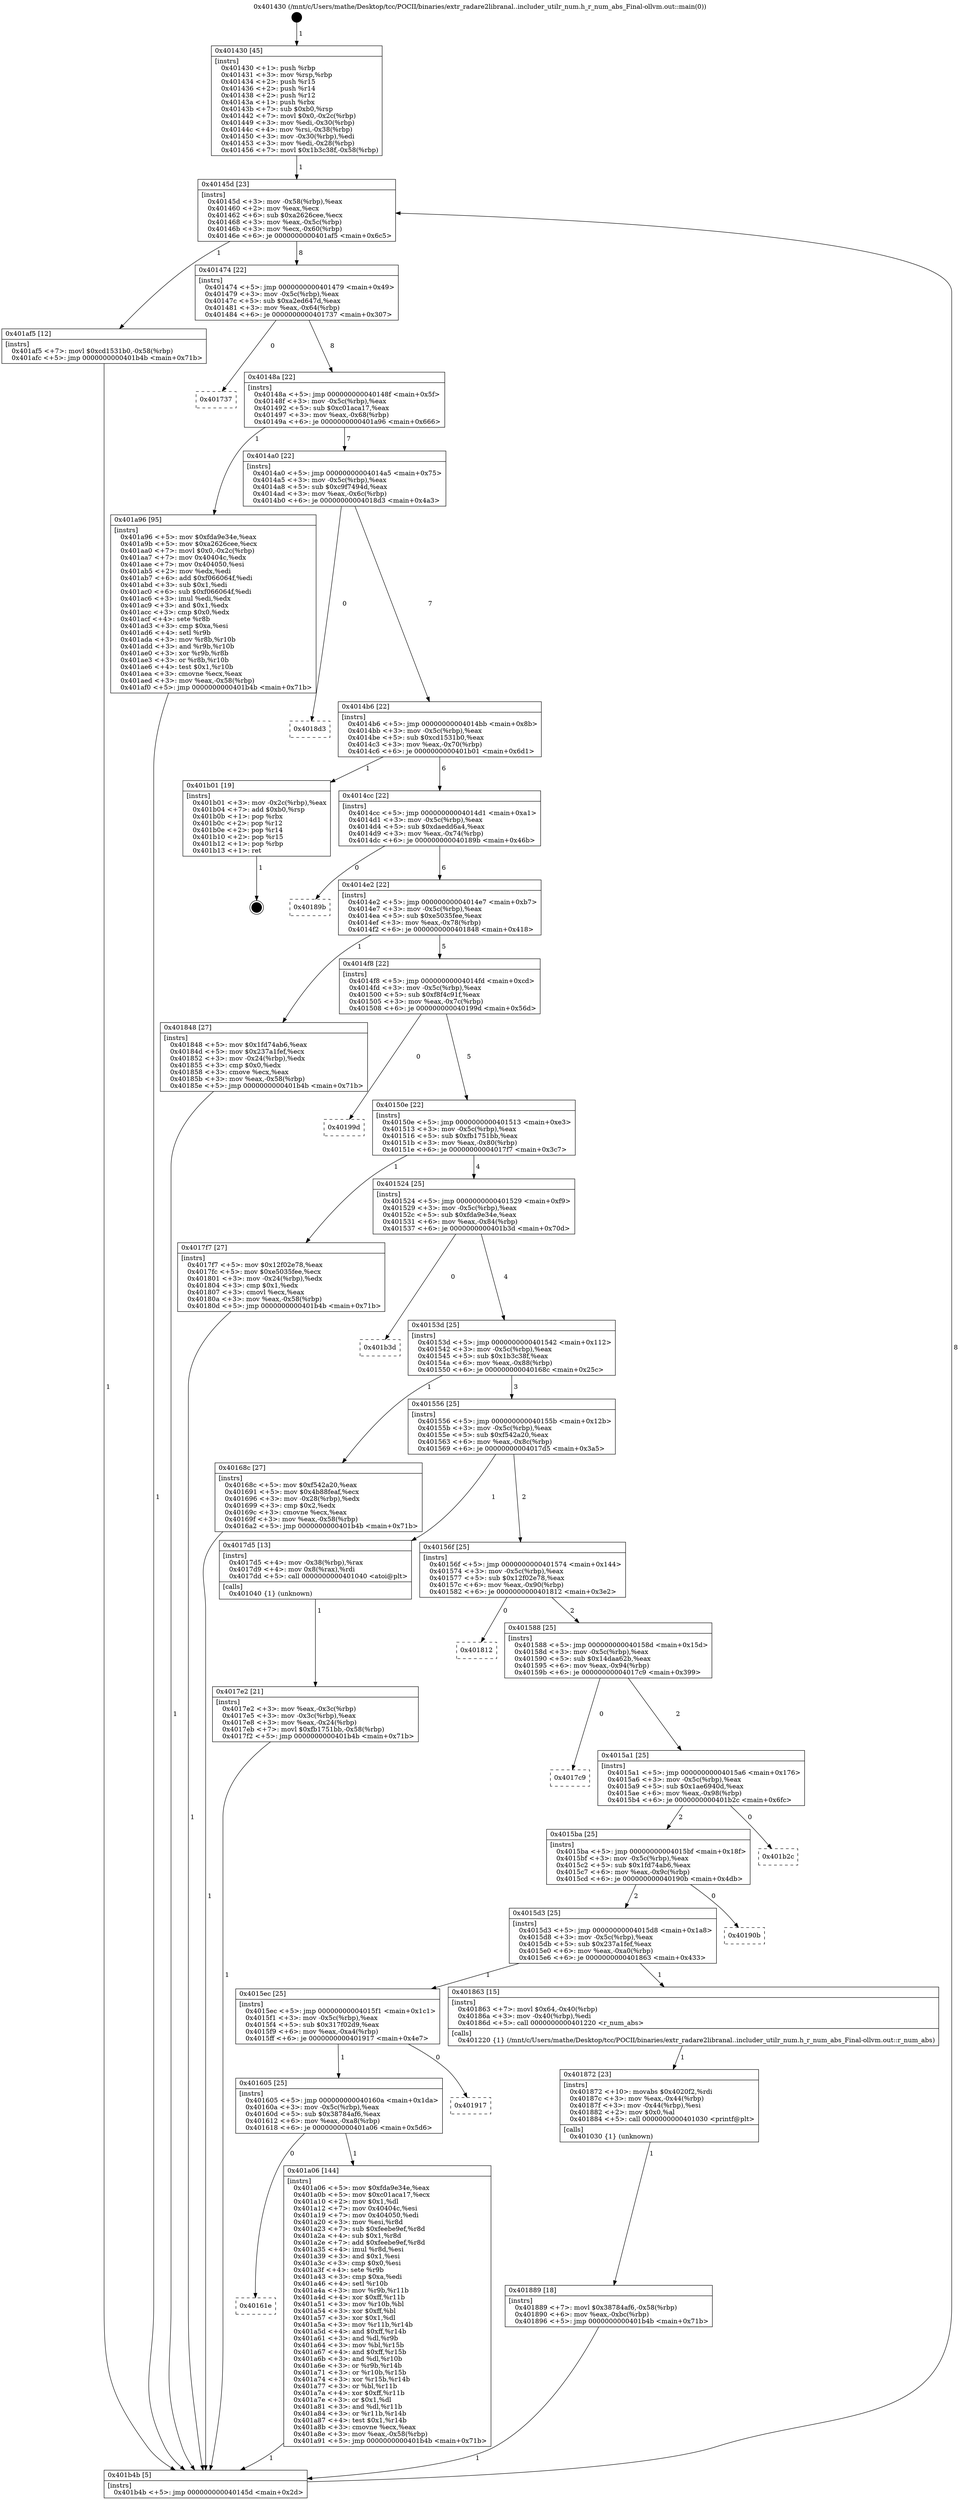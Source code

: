 digraph "0x401430" {
  label = "0x401430 (/mnt/c/Users/mathe/Desktop/tcc/POCII/binaries/extr_radare2libranal..includer_utilr_num.h_r_num_abs_Final-ollvm.out::main(0))"
  labelloc = "t"
  node[shape=record]

  Entry [label="",width=0.3,height=0.3,shape=circle,fillcolor=black,style=filled]
  "0x40145d" [label="{
     0x40145d [23]\l
     | [instrs]\l
     &nbsp;&nbsp;0x40145d \<+3\>: mov -0x58(%rbp),%eax\l
     &nbsp;&nbsp;0x401460 \<+2\>: mov %eax,%ecx\l
     &nbsp;&nbsp;0x401462 \<+6\>: sub $0xa2626cee,%ecx\l
     &nbsp;&nbsp;0x401468 \<+3\>: mov %eax,-0x5c(%rbp)\l
     &nbsp;&nbsp;0x40146b \<+3\>: mov %ecx,-0x60(%rbp)\l
     &nbsp;&nbsp;0x40146e \<+6\>: je 0000000000401af5 \<main+0x6c5\>\l
  }"]
  "0x401af5" [label="{
     0x401af5 [12]\l
     | [instrs]\l
     &nbsp;&nbsp;0x401af5 \<+7\>: movl $0xcd1531b0,-0x58(%rbp)\l
     &nbsp;&nbsp;0x401afc \<+5\>: jmp 0000000000401b4b \<main+0x71b\>\l
  }"]
  "0x401474" [label="{
     0x401474 [22]\l
     | [instrs]\l
     &nbsp;&nbsp;0x401474 \<+5\>: jmp 0000000000401479 \<main+0x49\>\l
     &nbsp;&nbsp;0x401479 \<+3\>: mov -0x5c(%rbp),%eax\l
     &nbsp;&nbsp;0x40147c \<+5\>: sub $0xa2ed647d,%eax\l
     &nbsp;&nbsp;0x401481 \<+3\>: mov %eax,-0x64(%rbp)\l
     &nbsp;&nbsp;0x401484 \<+6\>: je 0000000000401737 \<main+0x307\>\l
  }"]
  Exit [label="",width=0.3,height=0.3,shape=circle,fillcolor=black,style=filled,peripheries=2]
  "0x401737" [label="{
     0x401737\l
  }", style=dashed]
  "0x40148a" [label="{
     0x40148a [22]\l
     | [instrs]\l
     &nbsp;&nbsp;0x40148a \<+5\>: jmp 000000000040148f \<main+0x5f\>\l
     &nbsp;&nbsp;0x40148f \<+3\>: mov -0x5c(%rbp),%eax\l
     &nbsp;&nbsp;0x401492 \<+5\>: sub $0xc01aca17,%eax\l
     &nbsp;&nbsp;0x401497 \<+3\>: mov %eax,-0x68(%rbp)\l
     &nbsp;&nbsp;0x40149a \<+6\>: je 0000000000401a96 \<main+0x666\>\l
  }"]
  "0x40161e" [label="{
     0x40161e\l
  }", style=dashed]
  "0x401a96" [label="{
     0x401a96 [95]\l
     | [instrs]\l
     &nbsp;&nbsp;0x401a96 \<+5\>: mov $0xfda9e34e,%eax\l
     &nbsp;&nbsp;0x401a9b \<+5\>: mov $0xa2626cee,%ecx\l
     &nbsp;&nbsp;0x401aa0 \<+7\>: movl $0x0,-0x2c(%rbp)\l
     &nbsp;&nbsp;0x401aa7 \<+7\>: mov 0x40404c,%edx\l
     &nbsp;&nbsp;0x401aae \<+7\>: mov 0x404050,%esi\l
     &nbsp;&nbsp;0x401ab5 \<+2\>: mov %edx,%edi\l
     &nbsp;&nbsp;0x401ab7 \<+6\>: add $0xf066064f,%edi\l
     &nbsp;&nbsp;0x401abd \<+3\>: sub $0x1,%edi\l
     &nbsp;&nbsp;0x401ac0 \<+6\>: sub $0xf066064f,%edi\l
     &nbsp;&nbsp;0x401ac6 \<+3\>: imul %edi,%edx\l
     &nbsp;&nbsp;0x401ac9 \<+3\>: and $0x1,%edx\l
     &nbsp;&nbsp;0x401acc \<+3\>: cmp $0x0,%edx\l
     &nbsp;&nbsp;0x401acf \<+4\>: sete %r8b\l
     &nbsp;&nbsp;0x401ad3 \<+3\>: cmp $0xa,%esi\l
     &nbsp;&nbsp;0x401ad6 \<+4\>: setl %r9b\l
     &nbsp;&nbsp;0x401ada \<+3\>: mov %r8b,%r10b\l
     &nbsp;&nbsp;0x401add \<+3\>: and %r9b,%r10b\l
     &nbsp;&nbsp;0x401ae0 \<+3\>: xor %r9b,%r8b\l
     &nbsp;&nbsp;0x401ae3 \<+3\>: or %r8b,%r10b\l
     &nbsp;&nbsp;0x401ae6 \<+4\>: test $0x1,%r10b\l
     &nbsp;&nbsp;0x401aea \<+3\>: cmovne %ecx,%eax\l
     &nbsp;&nbsp;0x401aed \<+3\>: mov %eax,-0x58(%rbp)\l
     &nbsp;&nbsp;0x401af0 \<+5\>: jmp 0000000000401b4b \<main+0x71b\>\l
  }"]
  "0x4014a0" [label="{
     0x4014a0 [22]\l
     | [instrs]\l
     &nbsp;&nbsp;0x4014a0 \<+5\>: jmp 00000000004014a5 \<main+0x75\>\l
     &nbsp;&nbsp;0x4014a5 \<+3\>: mov -0x5c(%rbp),%eax\l
     &nbsp;&nbsp;0x4014a8 \<+5\>: sub $0xc9f7494d,%eax\l
     &nbsp;&nbsp;0x4014ad \<+3\>: mov %eax,-0x6c(%rbp)\l
     &nbsp;&nbsp;0x4014b0 \<+6\>: je 00000000004018d3 \<main+0x4a3\>\l
  }"]
  "0x401a06" [label="{
     0x401a06 [144]\l
     | [instrs]\l
     &nbsp;&nbsp;0x401a06 \<+5\>: mov $0xfda9e34e,%eax\l
     &nbsp;&nbsp;0x401a0b \<+5\>: mov $0xc01aca17,%ecx\l
     &nbsp;&nbsp;0x401a10 \<+2\>: mov $0x1,%dl\l
     &nbsp;&nbsp;0x401a12 \<+7\>: mov 0x40404c,%esi\l
     &nbsp;&nbsp;0x401a19 \<+7\>: mov 0x404050,%edi\l
     &nbsp;&nbsp;0x401a20 \<+3\>: mov %esi,%r8d\l
     &nbsp;&nbsp;0x401a23 \<+7\>: sub $0xfeebe9ef,%r8d\l
     &nbsp;&nbsp;0x401a2a \<+4\>: sub $0x1,%r8d\l
     &nbsp;&nbsp;0x401a2e \<+7\>: add $0xfeebe9ef,%r8d\l
     &nbsp;&nbsp;0x401a35 \<+4\>: imul %r8d,%esi\l
     &nbsp;&nbsp;0x401a39 \<+3\>: and $0x1,%esi\l
     &nbsp;&nbsp;0x401a3c \<+3\>: cmp $0x0,%esi\l
     &nbsp;&nbsp;0x401a3f \<+4\>: sete %r9b\l
     &nbsp;&nbsp;0x401a43 \<+3\>: cmp $0xa,%edi\l
     &nbsp;&nbsp;0x401a46 \<+4\>: setl %r10b\l
     &nbsp;&nbsp;0x401a4a \<+3\>: mov %r9b,%r11b\l
     &nbsp;&nbsp;0x401a4d \<+4\>: xor $0xff,%r11b\l
     &nbsp;&nbsp;0x401a51 \<+3\>: mov %r10b,%bl\l
     &nbsp;&nbsp;0x401a54 \<+3\>: xor $0xff,%bl\l
     &nbsp;&nbsp;0x401a57 \<+3\>: xor $0x1,%dl\l
     &nbsp;&nbsp;0x401a5a \<+3\>: mov %r11b,%r14b\l
     &nbsp;&nbsp;0x401a5d \<+4\>: and $0xff,%r14b\l
     &nbsp;&nbsp;0x401a61 \<+3\>: and %dl,%r9b\l
     &nbsp;&nbsp;0x401a64 \<+3\>: mov %bl,%r15b\l
     &nbsp;&nbsp;0x401a67 \<+4\>: and $0xff,%r15b\l
     &nbsp;&nbsp;0x401a6b \<+3\>: and %dl,%r10b\l
     &nbsp;&nbsp;0x401a6e \<+3\>: or %r9b,%r14b\l
     &nbsp;&nbsp;0x401a71 \<+3\>: or %r10b,%r15b\l
     &nbsp;&nbsp;0x401a74 \<+3\>: xor %r15b,%r14b\l
     &nbsp;&nbsp;0x401a77 \<+3\>: or %bl,%r11b\l
     &nbsp;&nbsp;0x401a7a \<+4\>: xor $0xff,%r11b\l
     &nbsp;&nbsp;0x401a7e \<+3\>: or $0x1,%dl\l
     &nbsp;&nbsp;0x401a81 \<+3\>: and %dl,%r11b\l
     &nbsp;&nbsp;0x401a84 \<+3\>: or %r11b,%r14b\l
     &nbsp;&nbsp;0x401a87 \<+4\>: test $0x1,%r14b\l
     &nbsp;&nbsp;0x401a8b \<+3\>: cmovne %ecx,%eax\l
     &nbsp;&nbsp;0x401a8e \<+3\>: mov %eax,-0x58(%rbp)\l
     &nbsp;&nbsp;0x401a91 \<+5\>: jmp 0000000000401b4b \<main+0x71b\>\l
  }"]
  "0x4018d3" [label="{
     0x4018d3\l
  }", style=dashed]
  "0x4014b6" [label="{
     0x4014b6 [22]\l
     | [instrs]\l
     &nbsp;&nbsp;0x4014b6 \<+5\>: jmp 00000000004014bb \<main+0x8b\>\l
     &nbsp;&nbsp;0x4014bb \<+3\>: mov -0x5c(%rbp),%eax\l
     &nbsp;&nbsp;0x4014be \<+5\>: sub $0xcd1531b0,%eax\l
     &nbsp;&nbsp;0x4014c3 \<+3\>: mov %eax,-0x70(%rbp)\l
     &nbsp;&nbsp;0x4014c6 \<+6\>: je 0000000000401b01 \<main+0x6d1\>\l
  }"]
  "0x401605" [label="{
     0x401605 [25]\l
     | [instrs]\l
     &nbsp;&nbsp;0x401605 \<+5\>: jmp 000000000040160a \<main+0x1da\>\l
     &nbsp;&nbsp;0x40160a \<+3\>: mov -0x5c(%rbp),%eax\l
     &nbsp;&nbsp;0x40160d \<+5\>: sub $0x38784af6,%eax\l
     &nbsp;&nbsp;0x401612 \<+6\>: mov %eax,-0xa8(%rbp)\l
     &nbsp;&nbsp;0x401618 \<+6\>: je 0000000000401a06 \<main+0x5d6\>\l
  }"]
  "0x401b01" [label="{
     0x401b01 [19]\l
     | [instrs]\l
     &nbsp;&nbsp;0x401b01 \<+3\>: mov -0x2c(%rbp),%eax\l
     &nbsp;&nbsp;0x401b04 \<+7\>: add $0xb0,%rsp\l
     &nbsp;&nbsp;0x401b0b \<+1\>: pop %rbx\l
     &nbsp;&nbsp;0x401b0c \<+2\>: pop %r12\l
     &nbsp;&nbsp;0x401b0e \<+2\>: pop %r14\l
     &nbsp;&nbsp;0x401b10 \<+2\>: pop %r15\l
     &nbsp;&nbsp;0x401b12 \<+1\>: pop %rbp\l
     &nbsp;&nbsp;0x401b13 \<+1\>: ret\l
  }"]
  "0x4014cc" [label="{
     0x4014cc [22]\l
     | [instrs]\l
     &nbsp;&nbsp;0x4014cc \<+5\>: jmp 00000000004014d1 \<main+0xa1\>\l
     &nbsp;&nbsp;0x4014d1 \<+3\>: mov -0x5c(%rbp),%eax\l
     &nbsp;&nbsp;0x4014d4 \<+5\>: sub $0xdaedd6a4,%eax\l
     &nbsp;&nbsp;0x4014d9 \<+3\>: mov %eax,-0x74(%rbp)\l
     &nbsp;&nbsp;0x4014dc \<+6\>: je 000000000040189b \<main+0x46b\>\l
  }"]
  "0x401917" [label="{
     0x401917\l
  }", style=dashed]
  "0x40189b" [label="{
     0x40189b\l
  }", style=dashed]
  "0x4014e2" [label="{
     0x4014e2 [22]\l
     | [instrs]\l
     &nbsp;&nbsp;0x4014e2 \<+5\>: jmp 00000000004014e7 \<main+0xb7\>\l
     &nbsp;&nbsp;0x4014e7 \<+3\>: mov -0x5c(%rbp),%eax\l
     &nbsp;&nbsp;0x4014ea \<+5\>: sub $0xe5035fee,%eax\l
     &nbsp;&nbsp;0x4014ef \<+3\>: mov %eax,-0x78(%rbp)\l
     &nbsp;&nbsp;0x4014f2 \<+6\>: je 0000000000401848 \<main+0x418\>\l
  }"]
  "0x401889" [label="{
     0x401889 [18]\l
     | [instrs]\l
     &nbsp;&nbsp;0x401889 \<+7\>: movl $0x38784af6,-0x58(%rbp)\l
     &nbsp;&nbsp;0x401890 \<+6\>: mov %eax,-0xbc(%rbp)\l
     &nbsp;&nbsp;0x401896 \<+5\>: jmp 0000000000401b4b \<main+0x71b\>\l
  }"]
  "0x401848" [label="{
     0x401848 [27]\l
     | [instrs]\l
     &nbsp;&nbsp;0x401848 \<+5\>: mov $0x1fd74ab6,%eax\l
     &nbsp;&nbsp;0x40184d \<+5\>: mov $0x237a1fef,%ecx\l
     &nbsp;&nbsp;0x401852 \<+3\>: mov -0x24(%rbp),%edx\l
     &nbsp;&nbsp;0x401855 \<+3\>: cmp $0x0,%edx\l
     &nbsp;&nbsp;0x401858 \<+3\>: cmove %ecx,%eax\l
     &nbsp;&nbsp;0x40185b \<+3\>: mov %eax,-0x58(%rbp)\l
     &nbsp;&nbsp;0x40185e \<+5\>: jmp 0000000000401b4b \<main+0x71b\>\l
  }"]
  "0x4014f8" [label="{
     0x4014f8 [22]\l
     | [instrs]\l
     &nbsp;&nbsp;0x4014f8 \<+5\>: jmp 00000000004014fd \<main+0xcd\>\l
     &nbsp;&nbsp;0x4014fd \<+3\>: mov -0x5c(%rbp),%eax\l
     &nbsp;&nbsp;0x401500 \<+5\>: sub $0xf8f4c91f,%eax\l
     &nbsp;&nbsp;0x401505 \<+3\>: mov %eax,-0x7c(%rbp)\l
     &nbsp;&nbsp;0x401508 \<+6\>: je 000000000040199d \<main+0x56d\>\l
  }"]
  "0x401872" [label="{
     0x401872 [23]\l
     | [instrs]\l
     &nbsp;&nbsp;0x401872 \<+10\>: movabs $0x4020f2,%rdi\l
     &nbsp;&nbsp;0x40187c \<+3\>: mov %eax,-0x44(%rbp)\l
     &nbsp;&nbsp;0x40187f \<+3\>: mov -0x44(%rbp),%esi\l
     &nbsp;&nbsp;0x401882 \<+2\>: mov $0x0,%al\l
     &nbsp;&nbsp;0x401884 \<+5\>: call 0000000000401030 \<printf@plt\>\l
     | [calls]\l
     &nbsp;&nbsp;0x401030 \{1\} (unknown)\l
  }"]
  "0x40199d" [label="{
     0x40199d\l
  }", style=dashed]
  "0x40150e" [label="{
     0x40150e [22]\l
     | [instrs]\l
     &nbsp;&nbsp;0x40150e \<+5\>: jmp 0000000000401513 \<main+0xe3\>\l
     &nbsp;&nbsp;0x401513 \<+3\>: mov -0x5c(%rbp),%eax\l
     &nbsp;&nbsp;0x401516 \<+5\>: sub $0xfb1751bb,%eax\l
     &nbsp;&nbsp;0x40151b \<+3\>: mov %eax,-0x80(%rbp)\l
     &nbsp;&nbsp;0x40151e \<+6\>: je 00000000004017f7 \<main+0x3c7\>\l
  }"]
  "0x4015ec" [label="{
     0x4015ec [25]\l
     | [instrs]\l
     &nbsp;&nbsp;0x4015ec \<+5\>: jmp 00000000004015f1 \<main+0x1c1\>\l
     &nbsp;&nbsp;0x4015f1 \<+3\>: mov -0x5c(%rbp),%eax\l
     &nbsp;&nbsp;0x4015f4 \<+5\>: sub $0x317f02d9,%eax\l
     &nbsp;&nbsp;0x4015f9 \<+6\>: mov %eax,-0xa4(%rbp)\l
     &nbsp;&nbsp;0x4015ff \<+6\>: je 0000000000401917 \<main+0x4e7\>\l
  }"]
  "0x4017f7" [label="{
     0x4017f7 [27]\l
     | [instrs]\l
     &nbsp;&nbsp;0x4017f7 \<+5\>: mov $0x12f02e78,%eax\l
     &nbsp;&nbsp;0x4017fc \<+5\>: mov $0xe5035fee,%ecx\l
     &nbsp;&nbsp;0x401801 \<+3\>: mov -0x24(%rbp),%edx\l
     &nbsp;&nbsp;0x401804 \<+3\>: cmp $0x1,%edx\l
     &nbsp;&nbsp;0x401807 \<+3\>: cmovl %ecx,%eax\l
     &nbsp;&nbsp;0x40180a \<+3\>: mov %eax,-0x58(%rbp)\l
     &nbsp;&nbsp;0x40180d \<+5\>: jmp 0000000000401b4b \<main+0x71b\>\l
  }"]
  "0x401524" [label="{
     0x401524 [25]\l
     | [instrs]\l
     &nbsp;&nbsp;0x401524 \<+5\>: jmp 0000000000401529 \<main+0xf9\>\l
     &nbsp;&nbsp;0x401529 \<+3\>: mov -0x5c(%rbp),%eax\l
     &nbsp;&nbsp;0x40152c \<+5\>: sub $0xfda9e34e,%eax\l
     &nbsp;&nbsp;0x401531 \<+6\>: mov %eax,-0x84(%rbp)\l
     &nbsp;&nbsp;0x401537 \<+6\>: je 0000000000401b3d \<main+0x70d\>\l
  }"]
  "0x401863" [label="{
     0x401863 [15]\l
     | [instrs]\l
     &nbsp;&nbsp;0x401863 \<+7\>: movl $0x64,-0x40(%rbp)\l
     &nbsp;&nbsp;0x40186a \<+3\>: mov -0x40(%rbp),%edi\l
     &nbsp;&nbsp;0x40186d \<+5\>: call 0000000000401220 \<r_num_abs\>\l
     | [calls]\l
     &nbsp;&nbsp;0x401220 \{1\} (/mnt/c/Users/mathe/Desktop/tcc/POCII/binaries/extr_radare2libranal..includer_utilr_num.h_r_num_abs_Final-ollvm.out::r_num_abs)\l
  }"]
  "0x401b3d" [label="{
     0x401b3d\l
  }", style=dashed]
  "0x40153d" [label="{
     0x40153d [25]\l
     | [instrs]\l
     &nbsp;&nbsp;0x40153d \<+5\>: jmp 0000000000401542 \<main+0x112\>\l
     &nbsp;&nbsp;0x401542 \<+3\>: mov -0x5c(%rbp),%eax\l
     &nbsp;&nbsp;0x401545 \<+5\>: sub $0x1b3c38f,%eax\l
     &nbsp;&nbsp;0x40154a \<+6\>: mov %eax,-0x88(%rbp)\l
     &nbsp;&nbsp;0x401550 \<+6\>: je 000000000040168c \<main+0x25c\>\l
  }"]
  "0x4015d3" [label="{
     0x4015d3 [25]\l
     | [instrs]\l
     &nbsp;&nbsp;0x4015d3 \<+5\>: jmp 00000000004015d8 \<main+0x1a8\>\l
     &nbsp;&nbsp;0x4015d8 \<+3\>: mov -0x5c(%rbp),%eax\l
     &nbsp;&nbsp;0x4015db \<+5\>: sub $0x237a1fef,%eax\l
     &nbsp;&nbsp;0x4015e0 \<+6\>: mov %eax,-0xa0(%rbp)\l
     &nbsp;&nbsp;0x4015e6 \<+6\>: je 0000000000401863 \<main+0x433\>\l
  }"]
  "0x40168c" [label="{
     0x40168c [27]\l
     | [instrs]\l
     &nbsp;&nbsp;0x40168c \<+5\>: mov $0xf542a20,%eax\l
     &nbsp;&nbsp;0x401691 \<+5\>: mov $0x4b88feaf,%ecx\l
     &nbsp;&nbsp;0x401696 \<+3\>: mov -0x28(%rbp),%edx\l
     &nbsp;&nbsp;0x401699 \<+3\>: cmp $0x2,%edx\l
     &nbsp;&nbsp;0x40169c \<+3\>: cmovne %ecx,%eax\l
     &nbsp;&nbsp;0x40169f \<+3\>: mov %eax,-0x58(%rbp)\l
     &nbsp;&nbsp;0x4016a2 \<+5\>: jmp 0000000000401b4b \<main+0x71b\>\l
  }"]
  "0x401556" [label="{
     0x401556 [25]\l
     | [instrs]\l
     &nbsp;&nbsp;0x401556 \<+5\>: jmp 000000000040155b \<main+0x12b\>\l
     &nbsp;&nbsp;0x40155b \<+3\>: mov -0x5c(%rbp),%eax\l
     &nbsp;&nbsp;0x40155e \<+5\>: sub $0xf542a20,%eax\l
     &nbsp;&nbsp;0x401563 \<+6\>: mov %eax,-0x8c(%rbp)\l
     &nbsp;&nbsp;0x401569 \<+6\>: je 00000000004017d5 \<main+0x3a5\>\l
  }"]
  "0x401b4b" [label="{
     0x401b4b [5]\l
     | [instrs]\l
     &nbsp;&nbsp;0x401b4b \<+5\>: jmp 000000000040145d \<main+0x2d\>\l
  }"]
  "0x401430" [label="{
     0x401430 [45]\l
     | [instrs]\l
     &nbsp;&nbsp;0x401430 \<+1\>: push %rbp\l
     &nbsp;&nbsp;0x401431 \<+3\>: mov %rsp,%rbp\l
     &nbsp;&nbsp;0x401434 \<+2\>: push %r15\l
     &nbsp;&nbsp;0x401436 \<+2\>: push %r14\l
     &nbsp;&nbsp;0x401438 \<+2\>: push %r12\l
     &nbsp;&nbsp;0x40143a \<+1\>: push %rbx\l
     &nbsp;&nbsp;0x40143b \<+7\>: sub $0xb0,%rsp\l
     &nbsp;&nbsp;0x401442 \<+7\>: movl $0x0,-0x2c(%rbp)\l
     &nbsp;&nbsp;0x401449 \<+3\>: mov %edi,-0x30(%rbp)\l
     &nbsp;&nbsp;0x40144c \<+4\>: mov %rsi,-0x38(%rbp)\l
     &nbsp;&nbsp;0x401450 \<+3\>: mov -0x30(%rbp),%edi\l
     &nbsp;&nbsp;0x401453 \<+3\>: mov %edi,-0x28(%rbp)\l
     &nbsp;&nbsp;0x401456 \<+7\>: movl $0x1b3c38f,-0x58(%rbp)\l
  }"]
  "0x40190b" [label="{
     0x40190b\l
  }", style=dashed]
  "0x4017d5" [label="{
     0x4017d5 [13]\l
     | [instrs]\l
     &nbsp;&nbsp;0x4017d5 \<+4\>: mov -0x38(%rbp),%rax\l
     &nbsp;&nbsp;0x4017d9 \<+4\>: mov 0x8(%rax),%rdi\l
     &nbsp;&nbsp;0x4017dd \<+5\>: call 0000000000401040 \<atoi@plt\>\l
     | [calls]\l
     &nbsp;&nbsp;0x401040 \{1\} (unknown)\l
  }"]
  "0x40156f" [label="{
     0x40156f [25]\l
     | [instrs]\l
     &nbsp;&nbsp;0x40156f \<+5\>: jmp 0000000000401574 \<main+0x144\>\l
     &nbsp;&nbsp;0x401574 \<+3\>: mov -0x5c(%rbp),%eax\l
     &nbsp;&nbsp;0x401577 \<+5\>: sub $0x12f02e78,%eax\l
     &nbsp;&nbsp;0x40157c \<+6\>: mov %eax,-0x90(%rbp)\l
     &nbsp;&nbsp;0x401582 \<+6\>: je 0000000000401812 \<main+0x3e2\>\l
  }"]
  "0x4017e2" [label="{
     0x4017e2 [21]\l
     | [instrs]\l
     &nbsp;&nbsp;0x4017e2 \<+3\>: mov %eax,-0x3c(%rbp)\l
     &nbsp;&nbsp;0x4017e5 \<+3\>: mov -0x3c(%rbp),%eax\l
     &nbsp;&nbsp;0x4017e8 \<+3\>: mov %eax,-0x24(%rbp)\l
     &nbsp;&nbsp;0x4017eb \<+7\>: movl $0xfb1751bb,-0x58(%rbp)\l
     &nbsp;&nbsp;0x4017f2 \<+5\>: jmp 0000000000401b4b \<main+0x71b\>\l
  }"]
  "0x4015ba" [label="{
     0x4015ba [25]\l
     | [instrs]\l
     &nbsp;&nbsp;0x4015ba \<+5\>: jmp 00000000004015bf \<main+0x18f\>\l
     &nbsp;&nbsp;0x4015bf \<+3\>: mov -0x5c(%rbp),%eax\l
     &nbsp;&nbsp;0x4015c2 \<+5\>: sub $0x1fd74ab6,%eax\l
     &nbsp;&nbsp;0x4015c7 \<+6\>: mov %eax,-0x9c(%rbp)\l
     &nbsp;&nbsp;0x4015cd \<+6\>: je 000000000040190b \<main+0x4db\>\l
  }"]
  "0x401812" [label="{
     0x401812\l
  }", style=dashed]
  "0x401588" [label="{
     0x401588 [25]\l
     | [instrs]\l
     &nbsp;&nbsp;0x401588 \<+5\>: jmp 000000000040158d \<main+0x15d\>\l
     &nbsp;&nbsp;0x40158d \<+3\>: mov -0x5c(%rbp),%eax\l
     &nbsp;&nbsp;0x401590 \<+5\>: sub $0x14daa62b,%eax\l
     &nbsp;&nbsp;0x401595 \<+6\>: mov %eax,-0x94(%rbp)\l
     &nbsp;&nbsp;0x40159b \<+6\>: je 00000000004017c9 \<main+0x399\>\l
  }"]
  "0x401b2c" [label="{
     0x401b2c\l
  }", style=dashed]
  "0x4017c9" [label="{
     0x4017c9\l
  }", style=dashed]
  "0x4015a1" [label="{
     0x4015a1 [25]\l
     | [instrs]\l
     &nbsp;&nbsp;0x4015a1 \<+5\>: jmp 00000000004015a6 \<main+0x176\>\l
     &nbsp;&nbsp;0x4015a6 \<+3\>: mov -0x5c(%rbp),%eax\l
     &nbsp;&nbsp;0x4015a9 \<+5\>: sub $0x1ae6940d,%eax\l
     &nbsp;&nbsp;0x4015ae \<+6\>: mov %eax,-0x98(%rbp)\l
     &nbsp;&nbsp;0x4015b4 \<+6\>: je 0000000000401b2c \<main+0x6fc\>\l
  }"]
  Entry -> "0x401430" [label=" 1"]
  "0x40145d" -> "0x401af5" [label=" 1"]
  "0x40145d" -> "0x401474" [label=" 8"]
  "0x401b01" -> Exit [label=" 1"]
  "0x401474" -> "0x401737" [label=" 0"]
  "0x401474" -> "0x40148a" [label=" 8"]
  "0x401af5" -> "0x401b4b" [label=" 1"]
  "0x40148a" -> "0x401a96" [label=" 1"]
  "0x40148a" -> "0x4014a0" [label=" 7"]
  "0x401a96" -> "0x401b4b" [label=" 1"]
  "0x4014a0" -> "0x4018d3" [label=" 0"]
  "0x4014a0" -> "0x4014b6" [label=" 7"]
  "0x401a06" -> "0x401b4b" [label=" 1"]
  "0x4014b6" -> "0x401b01" [label=" 1"]
  "0x4014b6" -> "0x4014cc" [label=" 6"]
  "0x401605" -> "0x401a06" [label=" 1"]
  "0x4014cc" -> "0x40189b" [label=" 0"]
  "0x4014cc" -> "0x4014e2" [label=" 6"]
  "0x401605" -> "0x40161e" [label=" 0"]
  "0x4014e2" -> "0x401848" [label=" 1"]
  "0x4014e2" -> "0x4014f8" [label=" 5"]
  "0x4015ec" -> "0x401917" [label=" 0"]
  "0x4014f8" -> "0x40199d" [label=" 0"]
  "0x4014f8" -> "0x40150e" [label=" 5"]
  "0x4015ec" -> "0x401605" [label=" 1"]
  "0x40150e" -> "0x4017f7" [label=" 1"]
  "0x40150e" -> "0x401524" [label=" 4"]
  "0x401889" -> "0x401b4b" [label=" 1"]
  "0x401524" -> "0x401b3d" [label=" 0"]
  "0x401524" -> "0x40153d" [label=" 4"]
  "0x401872" -> "0x401889" [label=" 1"]
  "0x40153d" -> "0x40168c" [label=" 1"]
  "0x40153d" -> "0x401556" [label=" 3"]
  "0x40168c" -> "0x401b4b" [label=" 1"]
  "0x401430" -> "0x40145d" [label=" 1"]
  "0x401b4b" -> "0x40145d" [label=" 8"]
  "0x4015d3" -> "0x4015ec" [label=" 1"]
  "0x401556" -> "0x4017d5" [label=" 1"]
  "0x401556" -> "0x40156f" [label=" 2"]
  "0x4017d5" -> "0x4017e2" [label=" 1"]
  "0x4017e2" -> "0x401b4b" [label=" 1"]
  "0x4017f7" -> "0x401b4b" [label=" 1"]
  "0x401848" -> "0x401b4b" [label=" 1"]
  "0x4015d3" -> "0x401863" [label=" 1"]
  "0x40156f" -> "0x401812" [label=" 0"]
  "0x40156f" -> "0x401588" [label=" 2"]
  "0x4015ba" -> "0x4015d3" [label=" 2"]
  "0x401588" -> "0x4017c9" [label=" 0"]
  "0x401588" -> "0x4015a1" [label=" 2"]
  "0x4015ba" -> "0x40190b" [label=" 0"]
  "0x4015a1" -> "0x401b2c" [label=" 0"]
  "0x4015a1" -> "0x4015ba" [label=" 2"]
  "0x401863" -> "0x401872" [label=" 1"]
}
